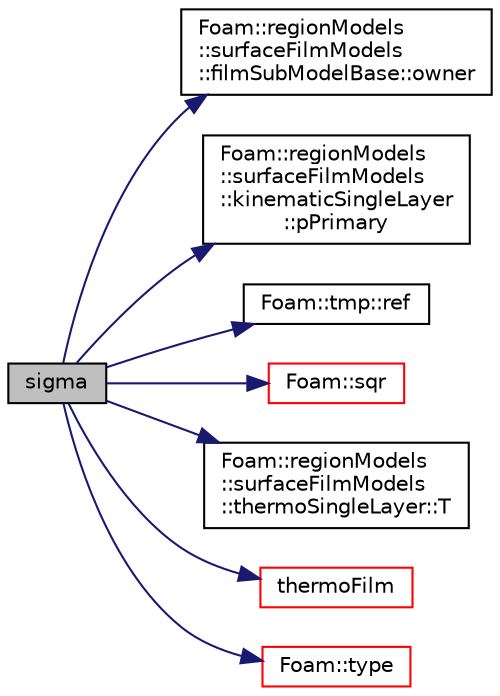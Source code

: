 digraph "sigma"
{
  bgcolor="transparent";
  edge [fontname="Helvetica",fontsize="10",labelfontname="Helvetica",labelfontsize="10"];
  node [fontname="Helvetica",fontsize="10",shape=record];
  rankdir="LR";
  Node1198 [label="sigma",height=0.2,width=0.4,color="black", fillcolor="grey75", style="filled", fontcolor="black"];
  Node1198 -> Node1199 [color="midnightblue",fontsize="10",style="solid",fontname="Helvetica"];
  Node1199 [label="Foam::regionModels\l::surfaceFilmModels\l::filmSubModelBase::owner",height=0.2,width=0.4,color="black",URL="$a30125.html#a9002aeea87356bb78bf0dabcf1f745d8",tooltip="Return const access to the owner surface film model. "];
  Node1198 -> Node1200 [color="midnightblue",fontsize="10",style="solid",fontname="Helvetica"];
  Node1200 [label="Foam::regionModels\l::surfaceFilmModels\l::kinematicSingleLayer\l::pPrimary",height=0.2,width=0.4,color="black",URL="$a30117.html#ae516893af7107592d00c2d7dd424c799",tooltip="Pressure / [Pa]. "];
  Node1198 -> Node1201 [color="midnightblue",fontsize="10",style="solid",fontname="Helvetica"];
  Node1201 [label="Foam::tmp::ref",height=0.2,width=0.4,color="black",URL="$a27077.html#aeaf81e641282874cef07f5b808efc83b",tooltip="Return non-const reference or generate a fatal error. "];
  Node1198 -> Node1202 [color="midnightblue",fontsize="10",style="solid",fontname="Helvetica"];
  Node1202 [label="Foam::sqr",height=0.2,width=0.4,color="red",URL="$a21851.html#a277dc11c581d53826ab5090b08f3b17b"];
  Node1198 -> Node1206 [color="midnightblue",fontsize="10",style="solid",fontname="Helvetica"];
  Node1206 [label="Foam::regionModels\l::surfaceFilmModels\l::thermoSingleLayer::T",height=0.2,width=0.4,color="black",URL="$a30265.html#a4cdc587a2b31f4bae995d375d3e9aeab",tooltip="Return the film mean temperature [K]. "];
  Node1198 -> Node1207 [color="midnightblue",fontsize="10",style="solid",fontname="Helvetica"];
  Node1207 [label="thermoFilm",height=0.2,width=0.4,color="red",URL="$a30141.html#a0147da7db80761ef000c09159b8d6149",tooltip="Return a reference to a thermo film. "];
  Node1198 -> Node1254 [color="midnightblue",fontsize="10",style="solid",fontname="Helvetica"];
  Node1254 [label="Foam::type",height=0.2,width=0.4,color="red",URL="$a21851.html#aec48583af672626378f501eb9fc32cd1",tooltip="Return the file type: DIRECTORY or FILE. "];
}
